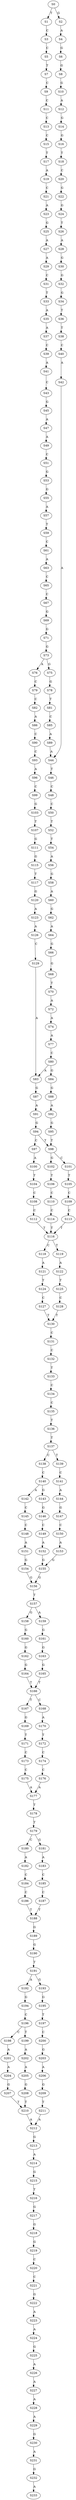 strict digraph  {
	S0 -> S1 [ label = T ];
	S0 -> S2 [ label = G ];
	S1 -> S3 [ label = C ];
	S2 -> S4 [ label = A ];
	S3 -> S5 [ label = C ];
	S4 -> S6 [ label = G ];
	S5 -> S7 [ label = T ];
	S6 -> S8 [ label = G ];
	S7 -> S9 [ label = C ];
	S8 -> S10 [ label = G ];
	S9 -> S11 [ label = C ];
	S10 -> S12 [ label = A ];
	S11 -> S13 [ label = C ];
	S12 -> S14 [ label = G ];
	S13 -> S15 [ label = C ];
	S14 -> S16 [ label = G ];
	S15 -> S17 [ label = T ];
	S16 -> S18 [ label = T ];
	S17 -> S19 [ label = A ];
	S18 -> S20 [ label = C ];
	S19 -> S21 [ label = C ];
	S20 -> S22 [ label = G ];
	S21 -> S23 [ label = A ];
	S22 -> S24 [ label = G ];
	S23 -> S25 [ label = G ];
	S24 -> S26 [ label = T ];
	S25 -> S27 [ label = A ];
	S26 -> S28 [ label = A ];
	S27 -> S29 [ label = A ];
	S28 -> S30 [ label = G ];
	S29 -> S31 [ label = C ];
	S30 -> S32 [ label = G ];
	S31 -> S33 [ label = T ];
	S32 -> S34 [ label = G ];
	S33 -> S35 [ label = A ];
	S34 -> S36 [ label = T ];
	S35 -> S37 [ label = A ];
	S36 -> S38 [ label = T ];
	S37 -> S39 [ label = C ];
	S38 -> S40 [ label = C ];
	S39 -> S41 [ label = A ];
	S40 -> S42 [ label = A ];
	S41 -> S43 [ label = C ];
	S42 -> S44 [ label = A ];
	S43 -> S45 [ label = G ];
	S44 -> S46 [ label = T ];
	S45 -> S47 [ label = A ];
	S46 -> S48 [ label = C ];
	S47 -> S49 [ label = A ];
	S48 -> S50 [ label = C ];
	S49 -> S51 [ label = C ];
	S50 -> S52 [ label = T ];
	S51 -> S53 [ label = G ];
	S52 -> S54 [ label = T ];
	S53 -> S55 [ label = G ];
	S54 -> S56 [ label = A ];
	S55 -> S57 [ label = A ];
	S56 -> S58 [ label = G ];
	S57 -> S59 [ label = T ];
	S58 -> S60 [ label = A ];
	S59 -> S61 [ label = C ];
	S60 -> S62 [ label = G ];
	S61 -> S63 [ label = A ];
	S62 -> S64 [ label = A ];
	S63 -> S65 [ label = C ];
	S64 -> S66 [ label = G ];
	S65 -> S67 [ label = C ];
	S66 -> S68 [ label = G ];
	S67 -> S69 [ label = G ];
	S68 -> S70 [ label = T ];
	S69 -> S71 [ label = G ];
	S70 -> S72 [ label = A ];
	S71 -> S73 [ label = G ];
	S72 -> S74 [ label = A ];
	S73 -> S75 [ label = G ];
	S73 -> S76 [ label = A ];
	S74 -> S77 [ label = A ];
	S75 -> S78 [ label = G ];
	S76 -> S79 [ label = C ];
	S77 -> S80 [ label = C ];
	S78 -> S81 [ label = T ];
	S79 -> S82 [ label = C ];
	S80 -> S83 [ label = A ];
	S80 -> S84 [ label = G ];
	S81 -> S85 [ label = C ];
	S82 -> S86 [ label = A ];
	S83 -> S87 [ label = G ];
	S84 -> S88 [ label = G ];
	S85 -> S89 [ label = A ];
	S86 -> S90 [ label = C ];
	S87 -> S91 [ label = A ];
	S88 -> S92 [ label = A ];
	S89 -> S44 [ label = A ];
	S90 -> S93 [ label = C ];
	S91 -> S94 [ label = G ];
	S92 -> S95 [ label = G ];
	S93 -> S96 [ label = A ];
	S94 -> S97 [ label = C ];
	S94 -> S98 [ label = T ];
	S95 -> S98 [ label = T ];
	S96 -> S99 [ label = C ];
	S97 -> S100 [ label = A ];
	S98 -> S101 [ label = C ];
	S98 -> S102 [ label = G ];
	S99 -> S103 [ label = G ];
	S100 -> S104 [ label = T ];
	S101 -> S105 [ label = T ];
	S102 -> S106 [ label = T ];
	S103 -> S107 [ label = T ];
	S104 -> S108 [ label = C ];
	S105 -> S109 [ label = C ];
	S106 -> S110 [ label = C ];
	S107 -> S111 [ label = G ];
	S108 -> S112 [ label = C ];
	S109 -> S113 [ label = C ];
	S110 -> S114 [ label = C ];
	S111 -> S115 [ label = G ];
	S112 -> S116 [ label = T ];
	S113 -> S116 [ label = T ];
	S114 -> S116 [ label = T ];
	S115 -> S117 [ label = T ];
	S116 -> S118 [ label = C ];
	S116 -> S119 [ label = T ];
	S117 -> S120 [ label = G ];
	S118 -> S121 [ label = A ];
	S119 -> S122 [ label = A ];
	S120 -> S123 [ label = A ];
	S121 -> S124 [ label = T ];
	S122 -> S125 [ label = T ];
	S123 -> S126 [ label = A ];
	S124 -> S127 [ label = C ];
	S125 -> S128 [ label = C ];
	S126 -> S129 [ label = C ];
	S127 -> S130 [ label = T ];
	S128 -> S130 [ label = T ];
	S129 -> S83 [ label = A ];
	S130 -> S131 [ label = C ];
	S131 -> S132 [ label = C ];
	S132 -> S133 [ label = T ];
	S133 -> S134 [ label = C ];
	S134 -> S135 [ label = C ];
	S135 -> S136 [ label = T ];
	S136 -> S137 [ label = T ];
	S137 -> S138 [ label = C ];
	S137 -> S139 [ label = T ];
	S138 -> S140 [ label = C ];
	S139 -> S141 [ label = C ];
	S140 -> S142 [ label = A ];
	S140 -> S143 [ label = G ];
	S141 -> S144 [ label = A ];
	S142 -> S145 [ label = C ];
	S143 -> S146 [ label = G ];
	S144 -> S147 [ label = G ];
	S145 -> S148 [ label = C ];
	S146 -> S149 [ label = C ];
	S147 -> S150 [ label = C ];
	S148 -> S151 [ label = A ];
	S149 -> S152 [ label = A ];
	S150 -> S153 [ label = A ];
	S151 -> S154 [ label = G ];
	S152 -> S155 [ label = G ];
	S153 -> S155 [ label = G ];
	S154 -> S156 [ label = G ];
	S155 -> S156 [ label = G ];
	S156 -> S157 [ label = T ];
	S157 -> S158 [ label = G ];
	S157 -> S159 [ label = A ];
	S158 -> S160 [ label = G ];
	S159 -> S161 [ label = G ];
	S160 -> S162 [ label = G ];
	S161 -> S163 [ label = G ];
	S162 -> S164 [ label = G ];
	S163 -> S165 [ label = G ];
	S164 -> S166 [ label = T ];
	S165 -> S166 [ label = T ];
	S166 -> S167 [ label = T ];
	S166 -> S168 [ label = C ];
	S167 -> S169 [ label = G ];
	S168 -> S170 [ label = A ];
	S169 -> S171 [ label = T ];
	S170 -> S172 [ label = T ];
	S171 -> S173 [ label = C ];
	S172 -> S174 [ label = C ];
	S173 -> S175 [ label = C ];
	S174 -> S176 [ label = C ];
	S175 -> S177 [ label = A ];
	S176 -> S177 [ label = A ];
	S177 -> S178 [ label = T ];
	S178 -> S179 [ label = T ];
	S179 -> S180 [ label = C ];
	S179 -> S181 [ label = G ];
	S180 -> S182 [ label = A ];
	S181 -> S183 [ label = A ];
	S182 -> S184 [ label = C ];
	S183 -> S185 [ label = C ];
	S184 -> S186 [ label = C ];
	S185 -> S187 [ label = C ];
	S186 -> S188 [ label = T ];
	S187 -> S188 [ label = T ];
	S188 -> S189 [ label = G ];
	S189 -> S190 [ label = G ];
	S190 -> S191 [ label = T ];
	S191 -> S192 [ label = A ];
	S191 -> S193 [ label = G ];
	S192 -> S194 [ label = G ];
	S193 -> S195 [ label = G ];
	S194 -> S196 [ label = C ];
	S195 -> S197 [ label = T ];
	S196 -> S198 [ label = C ];
	S196 -> S199 [ label = T ];
	S197 -> S200 [ label = C ];
	S198 -> S201 [ label = A ];
	S199 -> S202 [ label = A ];
	S200 -> S203 [ label = G ];
	S201 -> S204 [ label = A ];
	S202 -> S205 [ label = A ];
	S203 -> S206 [ label = A ];
	S204 -> S207 [ label = G ];
	S205 -> S208 [ label = G ];
	S206 -> S209 [ label = G ];
	S207 -> S210 [ label = T ];
	S208 -> S210 [ label = T ];
	S209 -> S211 [ label = T ];
	S210 -> S212 [ label = A ];
	S211 -> S212 [ label = A ];
	S212 -> S213 [ label = G ];
	S213 -> S214 [ label = A ];
	S214 -> S215 [ label = G ];
	S215 -> S216 [ label = T ];
	S216 -> S217 [ label = G ];
	S217 -> S218 [ label = G ];
	S218 -> S219 [ label = G ];
	S219 -> S220 [ label = C ];
	S220 -> S221 [ label = C ];
	S221 -> S222 [ label = G ];
	S222 -> S223 [ label = A ];
	S223 -> S224 [ label = A ];
	S224 -> S225 [ label = G ];
	S225 -> S226 [ label = A ];
	S226 -> S227 [ label = A ];
	S227 -> S228 [ label = A ];
	S228 -> S229 [ label = A ];
	S229 -> S230 [ label = G ];
	S230 -> S231 [ label = A ];
	S231 -> S232 [ label = G ];
	S232 -> S233 [ label = A ];
}
